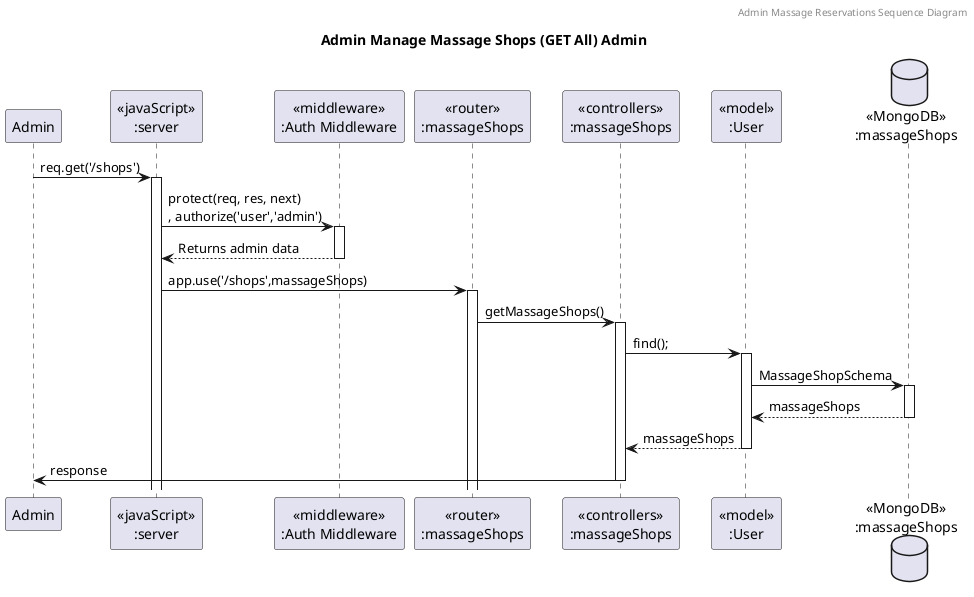@startuml Admin Manage Massage Shops (GET ALL) 

header Admin Massage Reservations Sequence Diagram
title "Admin Manage Massage Shops (GET All) Admin"

participant "Admin" as client
participant "<<javaScript>>\n:server" as Server
participant "<<middleware>>\n:Auth Middleware" as Auth
participant "<<router>>\n:massageShops" as routerMassageShops
participant "<<controllers>>\n:massageShops" as controllersMassageShops
participant "<<model>>\n:User" as modelMassageShop
database "<<MongoDB>>\n:massageShops" as ShopsDatabase

client->Server ++:req.get('/shops')

Server -> Auth: protect(req, res, next)\n, authorize('user','admin')
activate Auth

Auth --> Server: Returns admin data
deactivate Auth

Server->routerMassageShops ++:app.use('/shops',massageShops)
routerMassageShops -> controllersMassageShops ++:getMassageShops()
controllersMassageShops->modelMassageShop ++:find();
modelMassageShop ->ShopsDatabase ++: MassageShopSchema
ShopsDatabase --> modelMassageShop --: massageShops
controllersMassageShops <-- modelMassageShop --:massageShops
controllersMassageShops->client --:response

@enduml
